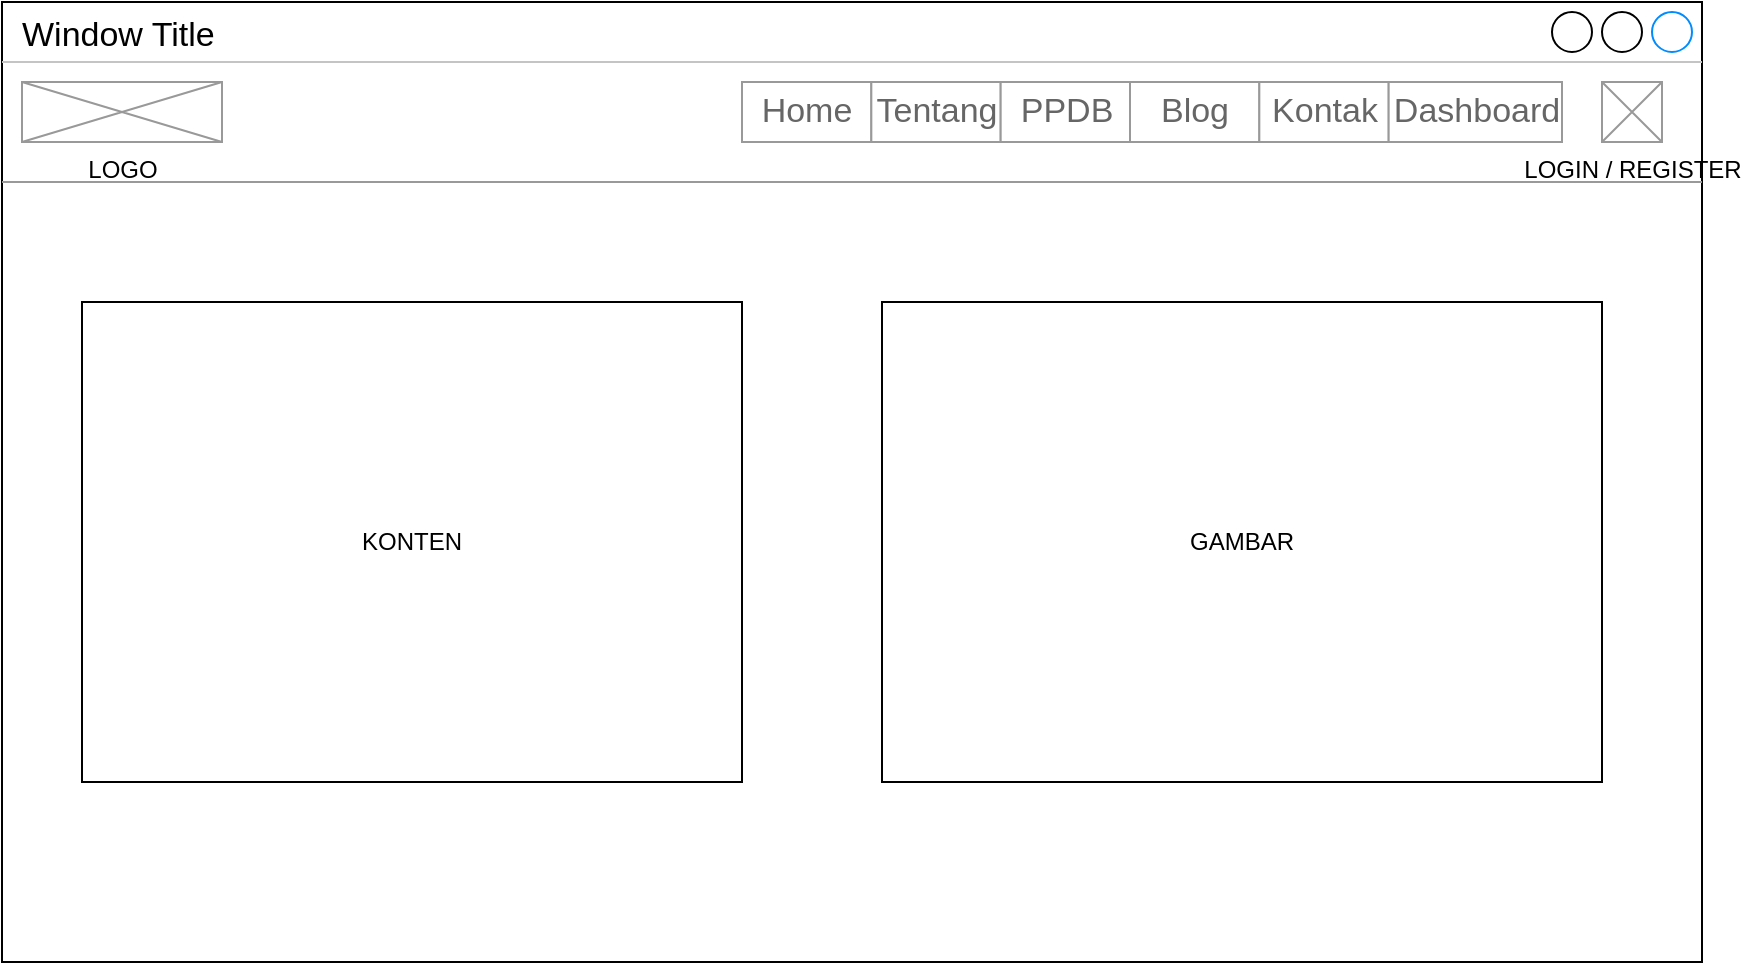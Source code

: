 <mxfile version="20.3.1" type="github">
  <diagram name="Page-1" id="03018318-947c-dd8e-b7a3-06fadd420f32">
    <mxGraphModel dx="868" dy="1338" grid="1" gridSize="10" guides="1" tooltips="1" connect="1" arrows="1" fold="1" page="1" pageScale="1" pageWidth="1100" pageHeight="850" background="none" math="0" shadow="0">
      <root>
        <mxCell id="0" />
        <mxCell id="1" parent="0" />
        <mxCell id="_TkC-8K-jXRcafbLxtm0-1" value="Window Title" style="strokeWidth=1;shadow=0;dashed=0;align=center;html=1;shape=mxgraph.mockup.containers.window;align=left;verticalAlign=top;spacingLeft=8;strokeColor2=#008cff;strokeColor3=#c4c4c4;mainText=;fontSize=17;labelBackgroundColor=none;" vertex="1" parent="1">
          <mxGeometry x="60" y="-90" width="850" height="480" as="geometry" />
        </mxCell>
        <mxCell id="_TkC-8K-jXRcafbLxtm0-9" value="" style="verticalLabelPosition=bottom;shadow=0;dashed=0;align=center;html=1;verticalAlign=top;strokeWidth=1;shape=mxgraph.mockup.markup.line;strokeColor=#999999;" vertex="1" parent="1">
          <mxGeometry x="60" y="-10" width="850" height="20" as="geometry" />
        </mxCell>
        <mxCell id="_TkC-8K-jXRcafbLxtm0-10" value="" style="strokeWidth=1;shadow=0;dashed=0;align=center;html=1;shape=mxgraph.mockup.forms.rrect;rSize=0;strokeColor=#999999;" vertex="1" parent="1">
          <mxGeometry x="430" y="-50" width="410" height="30" as="geometry" />
        </mxCell>
        <mxCell id="_TkC-8K-jXRcafbLxtm0-11" value="Home" style="strokeColor=inherit;fillColor=inherit;gradientColor=inherit;strokeWidth=1;shadow=0;dashed=0;align=center;html=1;shape=mxgraph.mockup.forms.rrect;rSize=0;fontSize=17;fontColor=#666666;" vertex="1" parent="_TkC-8K-jXRcafbLxtm0-10">
          <mxGeometry width="64.667" height="30" as="geometry" />
        </mxCell>
        <mxCell id="_TkC-8K-jXRcafbLxtm0-12" value="Tentang" style="strokeColor=inherit;fillColor=inherit;gradientColor=inherit;strokeWidth=1;shadow=0;dashed=0;align=center;html=1;shape=mxgraph.mockup.forms.rrect;rSize=0;fontSize=17;fontColor=#666666;" vertex="1" parent="_TkC-8K-jXRcafbLxtm0-10">
          <mxGeometry x="64.667" width="64.667" height="30" as="geometry" />
        </mxCell>
        <mxCell id="_TkC-8K-jXRcafbLxtm0-13" value="PPDB" style="strokeColor=inherit;fillColor=inherit;gradientColor=inherit;strokeWidth=1;shadow=0;dashed=0;align=center;html=1;shape=mxgraph.mockup.forms.rrect;rSize=0;fontSize=17;fontColor=#666666;" vertex="1" parent="_TkC-8K-jXRcafbLxtm0-10">
          <mxGeometry x="129.333" width="64.667" height="30" as="geometry" />
        </mxCell>
        <mxCell id="_TkC-8K-jXRcafbLxtm0-14" value="Blog" style="strokeColor=inherit;fillColor=inherit;gradientColor=inherit;strokeWidth=1;shadow=0;dashed=0;align=center;html=1;shape=mxgraph.mockup.forms.rrect;rSize=0;fontSize=17;fontColor=#666666;" vertex="1" parent="_TkC-8K-jXRcafbLxtm0-10">
          <mxGeometry x="194" width="64.667" height="30" as="geometry" />
        </mxCell>
        <mxCell id="_TkC-8K-jXRcafbLxtm0-15" value="Kontak" style="strokeColor=inherit;fillColor=inherit;gradientColor=inherit;strokeWidth=1;shadow=0;dashed=0;align=center;html=1;shape=mxgraph.mockup.forms.rrect;rSize=0;fontSize=17;fontColor=#666666;" vertex="1" parent="_TkC-8K-jXRcafbLxtm0-10">
          <mxGeometry x="258.667" width="64.667" height="30" as="geometry" />
        </mxCell>
        <mxCell id="_TkC-8K-jXRcafbLxtm0-16" value="Dashboard" style="strokeColor=inherit;fillColor=inherit;gradientColor=inherit;strokeWidth=1;shadow=0;dashed=0;align=center;html=1;shape=mxgraph.mockup.forms.rrect;rSize=0;fontSize=17;fontColor=#666666;" vertex="1" parent="_TkC-8K-jXRcafbLxtm0-10">
          <mxGeometry x="323.33" width="86.67" height="30" as="geometry" />
        </mxCell>
        <mxCell id="_TkC-8K-jXRcafbLxtm0-17" value="LOGIN / REGISTER&lt;br&gt;" style="verticalLabelPosition=bottom;shadow=0;dashed=0;align=center;html=1;verticalAlign=top;strokeWidth=1;shape=mxgraph.mockup.graphics.simpleIcon;strokeColor=#999999;" vertex="1" parent="1">
          <mxGeometry x="860" y="-50" width="30" height="30" as="geometry" />
        </mxCell>
        <mxCell id="_TkC-8K-jXRcafbLxtm0-18" value="LOGO" style="verticalLabelPosition=bottom;shadow=0;dashed=0;align=center;html=1;verticalAlign=top;strokeWidth=1;shape=mxgraph.mockup.graphics.simpleIcon;strokeColor=#999999;" vertex="1" parent="1">
          <mxGeometry x="70" y="-50" width="100" height="30" as="geometry" />
        </mxCell>
        <mxCell id="_TkC-8K-jXRcafbLxtm0-19" value="GAMBAR" style="rounded=0;whiteSpace=wrap;html=1;" vertex="1" parent="1">
          <mxGeometry x="500" y="60" width="360" height="240" as="geometry" />
        </mxCell>
        <mxCell id="_TkC-8K-jXRcafbLxtm0-21" value="KONTEN" style="rounded=0;whiteSpace=wrap;html=1;" vertex="1" parent="1">
          <mxGeometry x="100" y="60" width="330" height="240" as="geometry" />
        </mxCell>
      </root>
    </mxGraphModel>
  </diagram>
</mxfile>
